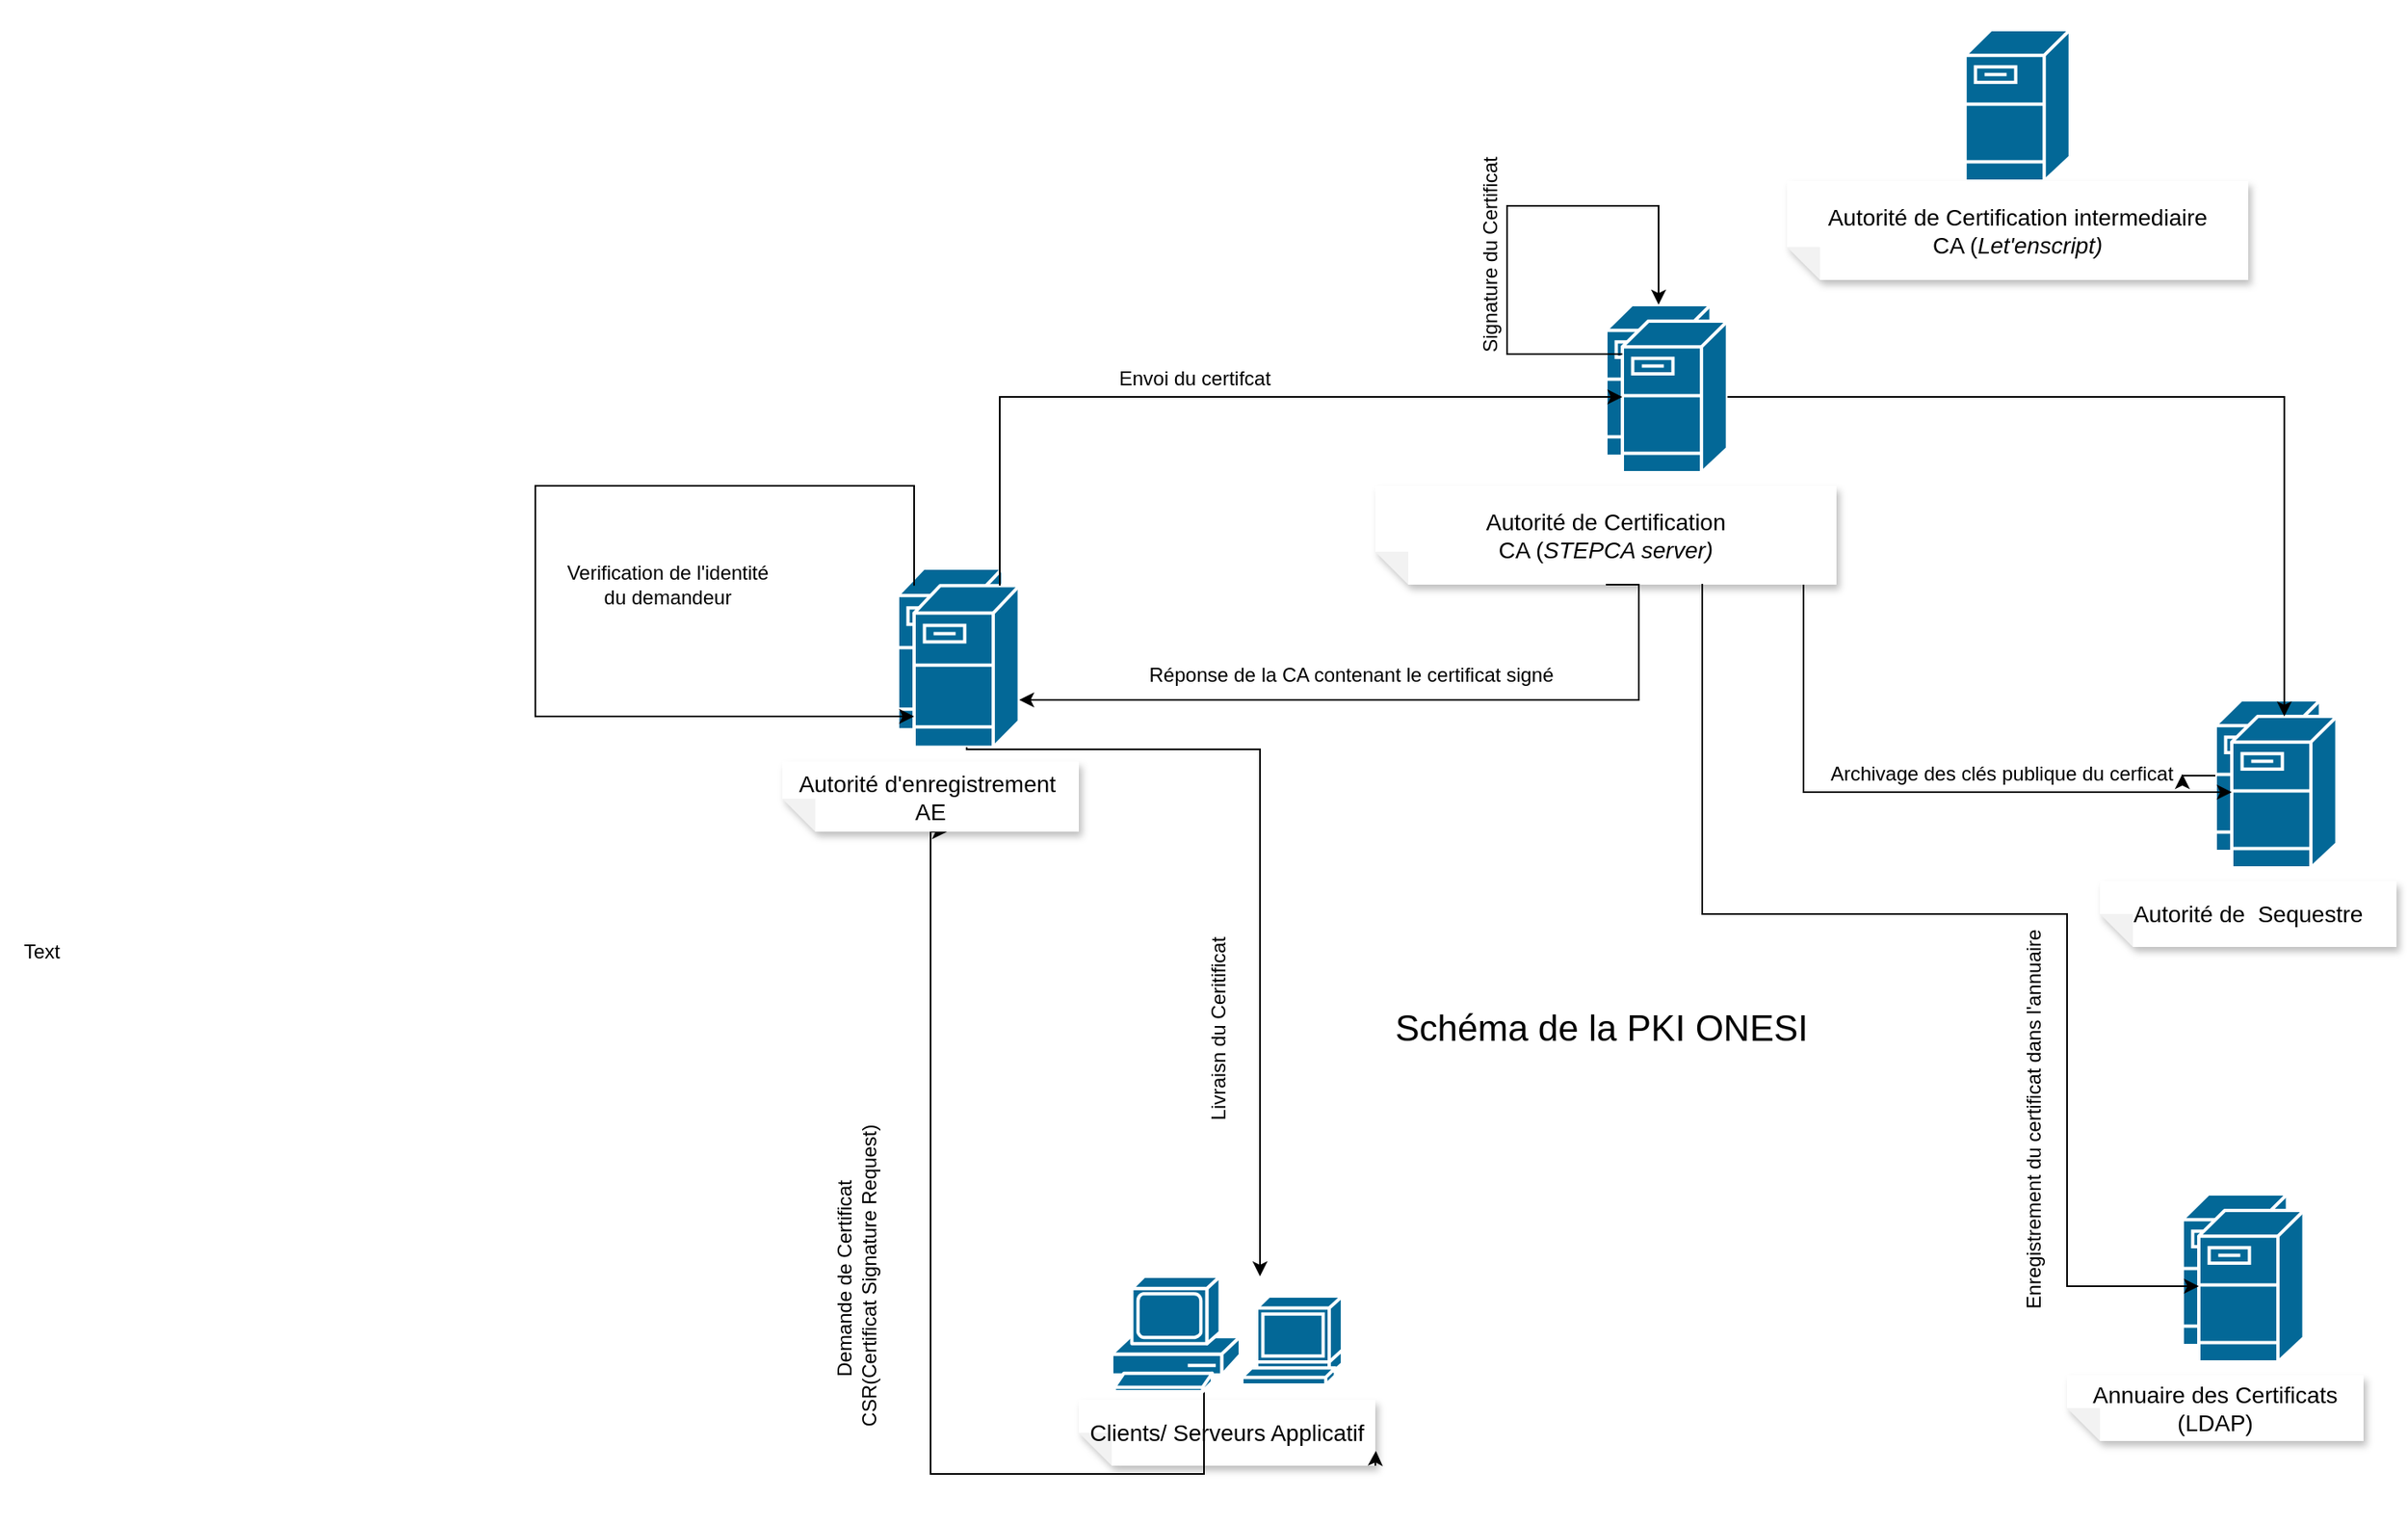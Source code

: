 <mxfile version="21.1.8" type="github" pages="2">
  <diagram name="Page-1" id="c37626ed-c26b-45fb-9056-f9ebc6bb27b6">
    <mxGraphModel dx="2534" dy="1614" grid="1" gridSize="10" guides="1" tooltips="1" connect="1" arrows="1" fold="1" page="1" pageScale="1" pageWidth="1100" pageHeight="850" background="none" math="0" shadow="0">
      <root>
        <mxCell id="0" />
        <mxCell id="1" parent="0" />
        <mxCell id="273JVjAkvQsYtaxaopv8-7" value="" style="group" parent="1" vertex="1" connectable="0">
          <mxGeometry x="390" y="-240" width="210" height="170" as="geometry" />
        </mxCell>
        <mxCell id="273JVjAkvQsYtaxaopv8-8" value="" style="shape=mxgraph.cisco.servers.fileserver;sketch=0;html=1;pointerEvents=1;dashed=0;fillColor=#036897;strokeColor=#ffffff;strokeWidth=2;verticalLabelPosition=bottom;verticalAlign=top;align=center;outlineConnect=0;" parent="273JVjAkvQsYtaxaopv8-7" vertex="1">
          <mxGeometry x="70" width="63.81" height="92" as="geometry" />
        </mxCell>
        <mxCell id="273JVjAkvQsYtaxaopv8-9" value="Autorité de Certification&lt;br style=&quot;font-size: 14px;&quot;&gt;&lt;font style=&quot;font-size: 14px;&quot;&gt;CA (&lt;i&gt;STEPCA server)&lt;/i&gt;&lt;br&gt;&lt;/font&gt;" style="shape=note;whiteSpace=wrap;html=1;backgroundOutline=1;fontColor=#000000;darkOpacity=0.05;fillColor=#ffffff;strokeColor=none;fillStyle=solid;direction=west;gradientDirection=north;gradientColor=#ffffff;shadow=1;size=20;pointerEvents=1;fontSize=14;" parent="273JVjAkvQsYtaxaopv8-7" vertex="1">
          <mxGeometry x="-70" y="110" width="280" height="60" as="geometry" />
        </mxCell>
        <mxCell id="273JVjAkvQsYtaxaopv8-10" value="" style="shape=mxgraph.cisco.servers.fileserver;sketch=0;html=1;pointerEvents=1;dashed=0;fillColor=#036897;strokeColor=#ffffff;strokeWidth=2;verticalLabelPosition=bottom;verticalAlign=top;align=center;outlineConnect=0;" parent="273JVjAkvQsYtaxaopv8-7" vertex="1">
          <mxGeometry x="80" y="10" width="63.81" height="92" as="geometry" />
        </mxCell>
        <mxCell id="273JVjAkvQsYtaxaopv8-31" style="edgeStyle=orthogonalEdgeStyle;rounded=0;orthogonalLoop=1;jettySize=auto;html=1;" parent="273JVjAkvQsYtaxaopv8-7" source="273JVjAkvQsYtaxaopv8-10" target="273JVjAkvQsYtaxaopv8-8" edge="1">
          <mxGeometry relative="1" as="geometry">
            <mxPoint x="-54" y="-50" as="sourcePoint" />
            <mxPoint x="30" y="-60" as="targetPoint" />
            <Array as="points">
              <mxPoint x="10" y="30" />
              <mxPoint x="10" y="-60" />
              <mxPoint x="102" y="-60" />
            </Array>
          </mxGeometry>
        </mxCell>
        <mxCell id="273JVjAkvQsYtaxaopv8-11" value="" style="group" parent="1" vertex="1" connectable="0">
          <mxGeometry x="760" width="180" height="150" as="geometry" />
        </mxCell>
        <mxCell id="273JVjAkvQsYtaxaopv8-12" value="" style="shape=mxgraph.cisco.servers.fileserver;sketch=0;html=1;pointerEvents=1;dashed=0;fillColor=#036897;strokeColor=#ffffff;strokeWidth=2;verticalLabelPosition=bottom;verticalAlign=top;align=center;outlineConnect=0;" parent="273JVjAkvQsYtaxaopv8-11" vertex="1">
          <mxGeometry x="70" width="63.81" height="92" as="geometry" />
        </mxCell>
        <mxCell id="273JVjAkvQsYtaxaopv8-13" value="Autorité de&amp;nbsp; Sequestre" style="shape=note;whiteSpace=wrap;html=1;backgroundOutline=1;fontColor=#000000;darkOpacity=0.05;fillColor=#ffffff;strokeColor=none;fillStyle=solid;direction=west;gradientDirection=north;gradientColor=#ffffff;shadow=1;size=20;pointerEvents=1;fontSize=14;" parent="273JVjAkvQsYtaxaopv8-11" vertex="1">
          <mxGeometry y="110" width="180" height="40" as="geometry" />
        </mxCell>
        <mxCell id="273JVjAkvQsYtaxaopv8-14" value="" style="shape=mxgraph.cisco.servers.fileserver;sketch=0;html=1;pointerEvents=1;dashed=0;fillColor=#036897;strokeColor=#ffffff;strokeWidth=2;verticalLabelPosition=bottom;verticalAlign=top;align=center;outlineConnect=0;" parent="273JVjAkvQsYtaxaopv8-11" vertex="1">
          <mxGeometry x="80" y="10" width="63.81" height="92" as="geometry" />
        </mxCell>
        <mxCell id="273JVjAkvQsYtaxaopv8-19" value="" style="group" parent="1" vertex="1" connectable="0">
          <mxGeometry x="740" y="300" width="180" height="150" as="geometry" />
        </mxCell>
        <mxCell id="273JVjAkvQsYtaxaopv8-20" value="" style="shape=mxgraph.cisco.servers.fileserver;sketch=0;html=1;pointerEvents=1;dashed=0;fillColor=#036897;strokeColor=#ffffff;strokeWidth=2;verticalLabelPosition=bottom;verticalAlign=top;align=center;outlineConnect=0;" parent="273JVjAkvQsYtaxaopv8-19" vertex="1">
          <mxGeometry x="70" width="63.81" height="92" as="geometry" />
        </mxCell>
        <mxCell id="273JVjAkvQsYtaxaopv8-21" value="Annuaire des Certificats (LDAP)" style="shape=note;whiteSpace=wrap;html=1;backgroundOutline=1;fontColor=#000000;darkOpacity=0.05;fillColor=#ffffff;strokeColor=none;fillStyle=solid;direction=west;gradientDirection=north;gradientColor=#ffffff;shadow=1;size=20;pointerEvents=1;fontSize=14;" parent="273JVjAkvQsYtaxaopv8-19" vertex="1">
          <mxGeometry y="110" width="180" height="40" as="geometry" />
        </mxCell>
        <mxCell id="273JVjAkvQsYtaxaopv8-22" value="" style="shape=mxgraph.cisco.servers.fileserver;sketch=0;html=1;pointerEvents=1;dashed=0;fillColor=#036897;strokeColor=#ffffff;strokeWidth=2;verticalLabelPosition=bottom;verticalAlign=top;align=center;outlineConnect=0;" parent="273JVjAkvQsYtaxaopv8-19" vertex="1">
          <mxGeometry x="80" y="10" width="63.81" height="92" as="geometry" />
        </mxCell>
        <mxCell id="273JVjAkvQsYtaxaopv8-23" value="" style="group" parent="1" vertex="1" connectable="0">
          <mxGeometry x="120" y="350" width="238" height="150" as="geometry" />
        </mxCell>
        <mxCell id="273JVjAkvQsYtaxaopv8-25" value="Clients/ Serveurs Applicatif" style="shape=note;whiteSpace=wrap;html=1;backgroundOutline=1;fontColor=#000000;darkOpacity=0.05;fillColor=#ffffff;strokeColor=none;fillStyle=solid;direction=west;gradientDirection=north;gradientColor=#ffffff;shadow=1;size=20;pointerEvents=1;fontSize=14;" parent="273JVjAkvQsYtaxaopv8-23" vertex="1">
          <mxGeometry x="20" y="75" width="180" height="40" as="geometry" />
        </mxCell>
        <mxCell id="273JVjAkvQsYtaxaopv8-32" style="edgeStyle=orthogonalEdgeStyle;rounded=0;orthogonalLoop=1;jettySize=auto;html=1;" parent="273JVjAkvQsYtaxaopv8-23" edge="1">
          <mxGeometry relative="1" as="geometry">
            <mxPoint x="96" y="50" as="sourcePoint" />
            <mxPoint x="-60" y="-270" as="targetPoint" />
            <Array as="points">
              <mxPoint x="96" y="120" />
              <mxPoint x="-70" y="120" />
            </Array>
          </mxGeometry>
        </mxCell>
        <mxCell id="273JVjAkvQsYtaxaopv8-38" style="edgeStyle=orthogonalEdgeStyle;rounded=0;orthogonalLoop=1;jettySize=auto;html=1;exitX=1;exitY=0.5;exitDx=0;exitDy=0;exitPerimeter=0;" parent="273JVjAkvQsYtaxaopv8-23" source="273JVjAkvQsYtaxaopv8-36" edge="1">
          <mxGeometry relative="1" as="geometry">
            <mxPoint x="170" y="40" as="targetPoint" />
          </mxGeometry>
        </mxCell>
        <mxCell id="273JVjAkvQsYtaxaopv8-36" value="" style="shape=mxgraph.cisco.computers_and_peripherals.terminal;sketch=0;html=1;pointerEvents=1;dashed=0;fillColor=#036897;strokeColor=#ffffff;strokeWidth=2;verticalLabelPosition=bottom;verticalAlign=top;align=center;outlineConnect=0;" parent="273JVjAkvQsYtaxaopv8-23" vertex="1">
          <mxGeometry x="119" y="12" width="61" height="54" as="geometry" />
        </mxCell>
        <mxCell id="273JVjAkvQsYtaxaopv8-37" value="" style="shape=mxgraph.cisco.computers_and_peripherals.pc;sketch=0;html=1;pointerEvents=1;dashed=0;fillColor=#036897;strokeColor=#ffffff;strokeWidth=2;verticalLabelPosition=bottom;verticalAlign=top;align=center;outlineConnect=0;" parent="273JVjAkvQsYtaxaopv8-23" vertex="1">
          <mxGeometry x="40" width="78" height="70" as="geometry" />
        </mxCell>
        <mxCell id="273JVjAkvQsYtaxaopv8-5" value="" style="group" parent="273JVjAkvQsYtaxaopv8-23" vertex="1" connectable="0">
          <mxGeometry x="-160" y="-430" width="180" height="160" as="geometry" />
        </mxCell>
        <mxCell id="273JVjAkvQsYtaxaopv8-1" value="" style="shape=mxgraph.cisco.servers.fileserver;sketch=0;html=1;pointerEvents=1;dashed=0;fillColor=#036897;strokeColor=#ffffff;strokeWidth=2;verticalLabelPosition=bottom;verticalAlign=top;align=center;outlineConnect=0;" parent="273JVjAkvQsYtaxaopv8-5" vertex="1">
          <mxGeometry x="70" width="63.81" height="98.133" as="geometry" />
        </mxCell>
        <mxCell id="273JVjAkvQsYtaxaopv8-4" value="&lt;font&gt;Autorité d&#39;enregistrement&amp;nbsp;&lt;br&gt;AE&lt;br&gt;&lt;/font&gt;" style="shape=note;whiteSpace=wrap;html=1;backgroundOutline=1;fontColor=#000000;darkOpacity=0.05;fillColor=#ffffff;strokeColor=none;fillStyle=solid;direction=west;gradientDirection=north;gradientColor=#ffffff;shadow=1;size=20;pointerEvents=1;fontSize=14;" parent="273JVjAkvQsYtaxaopv8-5" vertex="1">
          <mxGeometry y="117.333" width="180" height="42.667" as="geometry" />
        </mxCell>
        <mxCell id="273JVjAkvQsYtaxaopv8-6" value="" style="shape=mxgraph.cisco.servers.fileserver;sketch=0;html=1;pointerEvents=1;dashed=0;fillColor=#036897;strokeColor=#ffffff;strokeWidth=2;verticalLabelPosition=bottom;verticalAlign=top;align=center;outlineConnect=0;" parent="273JVjAkvQsYtaxaopv8-5" vertex="1">
          <mxGeometry x="80" y="10.667" width="63.81" height="98.133" as="geometry" />
        </mxCell>
        <mxCell id="273JVjAkvQsYtaxaopv8-33" style="edgeStyle=orthogonalEdgeStyle;rounded=0;orthogonalLoop=1;jettySize=auto;html=1;" parent="273JVjAkvQsYtaxaopv8-5" source="273JVjAkvQsYtaxaopv8-6" target="273JVjAkvQsYtaxaopv8-6" edge="1">
          <mxGeometry relative="1" as="geometry">
            <mxPoint x="-10" y="30" as="sourcePoint" />
            <mxPoint x="-366" y="100" as="targetPoint" />
            <Array as="points">
              <mxPoint x="80" y="-50" />
              <mxPoint x="-150" y="-50" />
              <mxPoint x="-150" y="90" />
            </Array>
          </mxGeometry>
        </mxCell>
        <mxCell id="273JVjAkvQsYtaxaopv8-60" style="edgeStyle=orthogonalEdgeStyle;rounded=0;orthogonalLoop=1;jettySize=auto;html=1;exitX=0;exitY=0;exitDx=0;exitDy=0;exitPerimeter=0;entryX=-0.002;entryY=0.225;entryDx=0;entryDy=0;entryPerimeter=0;" parent="273JVjAkvQsYtaxaopv8-23" source="273JVjAkvQsYtaxaopv8-25" target="273JVjAkvQsYtaxaopv8-25" edge="1">
          <mxGeometry relative="1" as="geometry" />
        </mxCell>
        <mxCell id="273JVjAkvQsYtaxaopv8-27" style="edgeStyle=orthogonalEdgeStyle;rounded=0;orthogonalLoop=1;jettySize=auto;html=1;" parent="1" source="273JVjAkvQsYtaxaopv8-6" target="273JVjAkvQsYtaxaopv8-10" edge="1">
          <mxGeometry relative="1" as="geometry">
            <mxPoint x="100" y="-230" as="targetPoint" />
            <Array as="points">
              <mxPoint x="92" y="-184" />
            </Array>
          </mxGeometry>
        </mxCell>
        <mxCell id="273JVjAkvQsYtaxaopv8-28" style="edgeStyle=orthogonalEdgeStyle;rounded=0;orthogonalLoop=1;jettySize=auto;html=1;exitX=0.5;exitY=0;exitDx=0;exitDy=0;exitPerimeter=0;" parent="1" source="273JVjAkvQsYtaxaopv8-9" target="273JVjAkvQsYtaxaopv8-6" edge="1">
          <mxGeometry relative="1" as="geometry">
            <mxPoint x="480" y="-70" as="sourcePoint" />
            <Array as="points">
              <mxPoint x="480" />
            </Array>
          </mxGeometry>
        </mxCell>
        <mxCell id="273JVjAkvQsYtaxaopv8-29" style="edgeStyle=orthogonalEdgeStyle;rounded=0;orthogonalLoop=1;jettySize=auto;html=1;" parent="1" source="273JVjAkvQsYtaxaopv8-10" target="273JVjAkvQsYtaxaopv8-14" edge="1">
          <mxGeometry relative="1" as="geometry" />
        </mxCell>
        <mxCell id="273JVjAkvQsYtaxaopv8-30" style="edgeStyle=orthogonalEdgeStyle;rounded=0;orthogonalLoop=1;jettySize=auto;html=1;entryX=0;entryY=0.5;entryDx=0;entryDy=0;entryPerimeter=0;" parent="1" source="273JVjAkvQsYtaxaopv8-9" target="273JVjAkvQsYtaxaopv8-14" edge="1">
          <mxGeometry relative="1" as="geometry">
            <mxPoint x="700" y="50" as="targetPoint" />
            <Array as="points">
              <mxPoint x="580" y="-110" />
              <mxPoint x="580" y="56" />
            </Array>
          </mxGeometry>
        </mxCell>
        <mxCell id="273JVjAkvQsYtaxaopv8-34" style="edgeStyle=orthogonalEdgeStyle;rounded=0;orthogonalLoop=1;jettySize=auto;html=1;" parent="1" source="273JVjAkvQsYtaxaopv8-6" edge="1">
          <mxGeometry relative="1" as="geometry">
            <mxPoint x="200" y="130" as="sourcePoint" />
            <mxPoint x="250" y="350" as="targetPoint" />
            <Array as="points">
              <mxPoint x="250" y="30" />
            </Array>
          </mxGeometry>
        </mxCell>
        <mxCell id="273JVjAkvQsYtaxaopv8-41" value="" style="edgeStyle=orthogonalEdgeStyle;rounded=0;orthogonalLoop=1;jettySize=auto;html=1;exitX=0.291;exitY=0.008;exitDx=0;exitDy=0;exitPerimeter=0;" parent="1" source="273JVjAkvQsYtaxaopv8-9" target="273JVjAkvQsYtaxaopv8-22" edge="1">
          <mxGeometry relative="1" as="geometry">
            <mxPoint x="518" y="-90" as="sourcePoint" />
            <mxPoint x="600" y="210" as="targetPoint" />
            <Array as="points">
              <mxPoint x="518" y="130" />
              <mxPoint x="740" y="130" />
              <mxPoint x="740" y="356" />
            </Array>
          </mxGeometry>
        </mxCell>
        <mxCell id="273JVjAkvQsYtaxaopv8-40" value="&lt;font style=&quot;font-size: 22px;&quot;&gt;Schéma de la PKI ONESI&amp;nbsp;&lt;/font&gt;" style="text;html=1;align=center;verticalAlign=middle;resizable=0;points=[];autosize=1;strokeColor=none;fillColor=none;" parent="1" vertex="1">
          <mxGeometry x="320" y="180" width="280" height="40" as="geometry" />
        </mxCell>
        <mxCell id="273JVjAkvQsYtaxaopv8-43" value="Envoi du certifcat" style="text;html=1;align=center;verticalAlign=middle;resizable=0;points=[];autosize=1;strokeColor=none;fillColor=none;" parent="1" vertex="1">
          <mxGeometry x="150" y="-210" width="120" height="30" as="geometry" />
        </mxCell>
        <mxCell id="273JVjAkvQsYtaxaopv8-44" value="Demande de Certificat&amp;nbsp;&lt;br&gt;CSR(Certificat Signature Request)" style="text;html=1;align=center;verticalAlign=middle;resizable=0;points=[];autosize=1;strokeColor=none;fillColor=none;rotation=-90;" parent="1" vertex="1">
          <mxGeometry x="-100" y="330" width="210" height="40" as="geometry" />
        </mxCell>
        <mxCell id="273JVjAkvQsYtaxaopv8-46" value="Verification de l&#39;identité &lt;br&gt;du demandeur" style="text;html=1;align=center;verticalAlign=middle;resizable=0;points=[];autosize=1;strokeColor=none;fillColor=none;" parent="1" vertex="1">
          <mxGeometry x="-185" y="-90" width="150" height="40" as="geometry" />
        </mxCell>
        <mxCell id="273JVjAkvQsYtaxaopv8-47" value="Réponse de la CA contenant le certificat signé" style="text;html=1;align=center;verticalAlign=middle;resizable=0;points=[];autosize=1;strokeColor=none;fillColor=none;" parent="1" vertex="1">
          <mxGeometry x="170" y="-30" width="270" height="30" as="geometry" />
        </mxCell>
        <mxCell id="273JVjAkvQsYtaxaopv8-48" value="" style="group" parent="1" vertex="1" connectable="0">
          <mxGeometry x="640" y="-425" width="210" height="170" as="geometry" />
        </mxCell>
        <mxCell id="273JVjAkvQsYtaxaopv8-49" value="" style="shape=mxgraph.cisco.servers.fileserver;sketch=0;html=1;pointerEvents=1;dashed=0;fillColor=#036897;strokeColor=#ffffff;strokeWidth=2;verticalLabelPosition=bottom;verticalAlign=top;align=center;outlineConnect=0;" parent="273JVjAkvQsYtaxaopv8-48" vertex="1">
          <mxGeometry x="38.09" y="18" width="63.81" height="92" as="geometry" />
        </mxCell>
        <mxCell id="273JVjAkvQsYtaxaopv8-50" value="Autorité de Certification intermediaire&lt;br style=&quot;font-size: 14px;&quot;&gt;&lt;font style=&quot;font-size: 14px;&quot;&gt;CA (&lt;i&gt;Let&#39;enscript)&lt;/i&gt;&lt;br&gt;&lt;/font&gt;" style="shape=note;whiteSpace=wrap;html=1;backgroundOutline=1;fontColor=#000000;darkOpacity=0.05;fillColor=#ffffff;strokeColor=none;fillStyle=solid;direction=west;gradientDirection=north;gradientColor=#ffffff;shadow=1;size=20;pointerEvents=1;fontSize=14;" parent="273JVjAkvQsYtaxaopv8-48" vertex="1">
          <mxGeometry x="-70" y="110" width="280" height="60" as="geometry" />
        </mxCell>
        <mxCell id="273JVjAkvQsYtaxaopv8-58" value="Signature du Certificat" style="text;html=1;align=center;verticalAlign=middle;resizable=0;points=[];autosize=1;strokeColor=none;fillColor=none;rotation=-90;" parent="1" vertex="1">
          <mxGeometry x="320" y="-285" width="140" height="30" as="geometry" />
        </mxCell>
        <mxCell id="273JVjAkvQsYtaxaopv8-59" value="Enregistrement du certificat dans l&#39;annuaire" style="text;html=1;align=center;verticalAlign=middle;resizable=0;points=[];autosize=1;strokeColor=none;fillColor=none;rotation=-90;" parent="1" vertex="1">
          <mxGeometry x="595" y="240" width="250" height="30" as="geometry" />
        </mxCell>
        <mxCell id="273JVjAkvQsYtaxaopv8-61" value="Archivage des clés publique du cerficat" style="text;html=1;align=center;verticalAlign=middle;resizable=0;points=[];autosize=1;strokeColor=none;fillColor=none;" parent="1" vertex="1">
          <mxGeometry x="585" y="30" width="230" height="30" as="geometry" />
        </mxCell>
        <mxCell id="273JVjAkvQsYtaxaopv8-62" value="" style="edgeStyle=orthogonalEdgeStyle;rounded=0;orthogonalLoop=1;jettySize=auto;html=1;" parent="1" source="273JVjAkvQsYtaxaopv8-12" target="273JVjAkvQsYtaxaopv8-61" edge="1">
          <mxGeometry relative="1" as="geometry" />
        </mxCell>
        <mxCell id="273JVjAkvQsYtaxaopv8-63" value="Livraisn du Ceritificat" style="text;html=1;align=center;verticalAlign=middle;resizable=0;points=[];autosize=1;strokeColor=none;fillColor=none;rotation=-90;" parent="1" vertex="1">
          <mxGeometry x="160" y="185" width="130" height="30" as="geometry" />
        </mxCell>
        <mxCell id="Ff3WCnOXSEsMJGA7j1lJ-1" value="Text" style="text;html=1;align=center;verticalAlign=middle;resizable=0;points=[];autosize=1;strokeColor=none;fillColor=none;" vertex="1" parent="1">
          <mxGeometry x="-515" y="138" width="50" height="30" as="geometry" />
        </mxCell>
      </root>
    </mxGraphModel>
  </diagram>
  <diagram id="asWLlZ0ZSuKLJvlsnpl6" name="Page-2">
    <mxGraphModel dx="1434" dy="764" grid="1" gridSize="10" guides="1" tooltips="1" connect="1" arrows="1" fold="1" page="1" pageScale="1" pageWidth="827" pageHeight="1169" math="0" shadow="0">
      <root>
        <mxCell id="0" />
        <mxCell id="1" parent="0" />
        <mxCell id="G4mq8JpzQRt2XiNiLq1o-1" value="" style="shape=card;whiteSpace=wrap;html=1;" vertex="1" parent="1">
          <mxGeometry x="90" y="585" width="80" height="100" as="geometry" />
        </mxCell>
        <mxCell id="G4mq8JpzQRt2XiNiLq1o-2" value="" style="image;aspect=fixed;perimeter=ellipsePerimeter;html=1;align=center;shadow=0;dashed=0;spacingTop=3;image=img/lib/active_directory/domain_controller.svg;" vertex="1" parent="1">
          <mxGeometry x="150" y="460" width="35" height="50" as="geometry" />
        </mxCell>
        <mxCell id="G4mq8JpzQRt2XiNiLq1o-3" value="" style="image;aspect=fixed;perimeter=ellipsePerimeter;html=1;align=center;shadow=0;dashed=0;spacingTop=3;image=img/lib/active_directory/key.svg;" vertex="1" parent="1">
          <mxGeometry x="310" y="540" width="50" height="37" as="geometry" />
        </mxCell>
        <mxCell id="G4mq8JpzQRt2XiNiLq1o-4" value="" style="image;aspect=fixed;perimeter=ellipsePerimeter;html=1;align=center;shadow=0;dashed=0;spacingTop=3;image=img/lib/active_directory/not_secure.svg;" vertex="1" parent="1">
          <mxGeometry x="310" y="635" width="44" height="50" as="geometry" />
        </mxCell>
        <mxCell id="G4mq8JpzQRt2XiNiLq1o-5" value="" style="image;aspect=fixed;perimeter=ellipsePerimeter;html=1;align=center;shadow=0;dashed=0;spacingTop=3;image=img/lib/active_directory/secure.svg;" vertex="1" parent="1">
          <mxGeometry x="210" y="710" width="32" height="50" as="geometry" />
        </mxCell>
        <mxCell id="G4mq8JpzQRt2XiNiLq1o-6" value="" style="image;aspect=fixed;perimeter=ellipsePerimeter;html=1;align=center;shadow=0;dashed=0;spacingTop=3;image=img/lib/active_directory/web_server.svg;" vertex="1" parent="1">
          <mxGeometry x="560" y="470" width="40" height="50" as="geometry" />
        </mxCell>
        <mxCell id="G4mq8JpzQRt2XiNiLq1o-7" value="" style="image;aspect=fixed;perimeter=ellipsePerimeter;html=1;align=center;shadow=0;dashed=0;spacingTop=3;image=img/lib/active_directory/interface.svg;rotation=-175;" vertex="1" parent="1">
          <mxGeometry x="280" y="460" width="50" height="23.5" as="geometry" />
        </mxCell>
      </root>
    </mxGraphModel>
  </diagram>
</mxfile>
